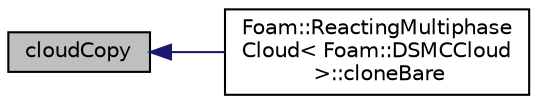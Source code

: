 digraph "cloudCopy"
{
  bgcolor="transparent";
  edge [fontname="Helvetica",fontsize="10",labelfontname="Helvetica",labelfontsize="10"];
  node [fontname="Helvetica",fontsize="10",shape=record];
  rankdir="LR";
  Node1 [label="cloudCopy",height=0.2,width=0.4,color="black", fillcolor="grey75", style="filled", fontcolor="black"];
  Node1 -> Node2 [dir="back",color="midnightblue",fontsize="10",style="solid",fontname="Helvetica"];
  Node2 [label="Foam::ReactingMultiphase\lCloud\< Foam::DSMCCloud\l \>::cloneBare",height=0.2,width=0.4,color="black",URL="$a02140.html#aea3a1f8b31395de01b43cb27de2d39eb",tooltip="Construct and return bare clone based on (this) with new name. "];
}

